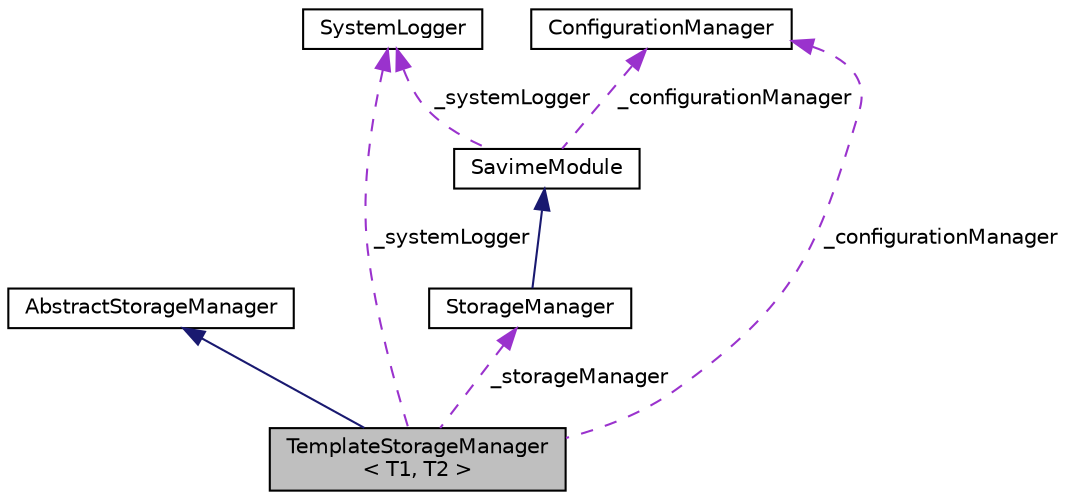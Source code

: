 digraph "TemplateStorageManager&lt; T1, T2 &gt;"
{
  edge [fontname="Helvetica",fontsize="10",labelfontname="Helvetica",labelfontsize="10"];
  node [fontname="Helvetica",fontsize="10",shape=record];
  Node2 [label="TemplateStorageManager\l\< T1, T2 \>",height=0.2,width=0.4,color="black", fillcolor="grey75", style="filled", fontcolor="black"];
  Node3 -> Node2 [dir="back",color="midnightblue",fontsize="10",style="solid",fontname="Helvetica"];
  Node3 [label="AbstractStorageManager",height=0.2,width=0.4,color="black", fillcolor="white", style="filled",URL="$classAbstractStorageManager.html"];
  Node4 -> Node2 [dir="back",color="darkorchid3",fontsize="10",style="dashed",label=" _storageManager" ,fontname="Helvetica"];
  Node4 [label="StorageManager",height=0.2,width=0.4,color="black", fillcolor="white", style="filled",URL="$classStorageManager.html"];
  Node5 -> Node4 [dir="back",color="midnightblue",fontsize="10",style="solid",fontname="Helvetica"];
  Node5 [label="SavimeModule",height=0.2,width=0.4,color="black", fillcolor="white", style="filled",URL="$classSavimeModule.html"];
  Node6 -> Node5 [dir="back",color="darkorchid3",fontsize="10",style="dashed",label=" _systemLogger" ,fontname="Helvetica"];
  Node6 [label="SystemLogger",height=0.2,width=0.4,color="black", fillcolor="white", style="filled",URL="$classSystemLogger.html"];
  Node7 -> Node5 [dir="back",color="darkorchid3",fontsize="10",style="dashed",label=" _configurationManager" ,fontname="Helvetica"];
  Node7 [label="ConfigurationManager",height=0.2,width=0.4,color="black", fillcolor="white", style="filled",URL="$classConfigurationManager.html"];
  Node6 -> Node2 [dir="back",color="darkorchid3",fontsize="10",style="dashed",label=" _systemLogger" ,fontname="Helvetica"];
  Node7 -> Node2 [dir="back",color="darkorchid3",fontsize="10",style="dashed",label=" _configurationManager" ,fontname="Helvetica"];
}
